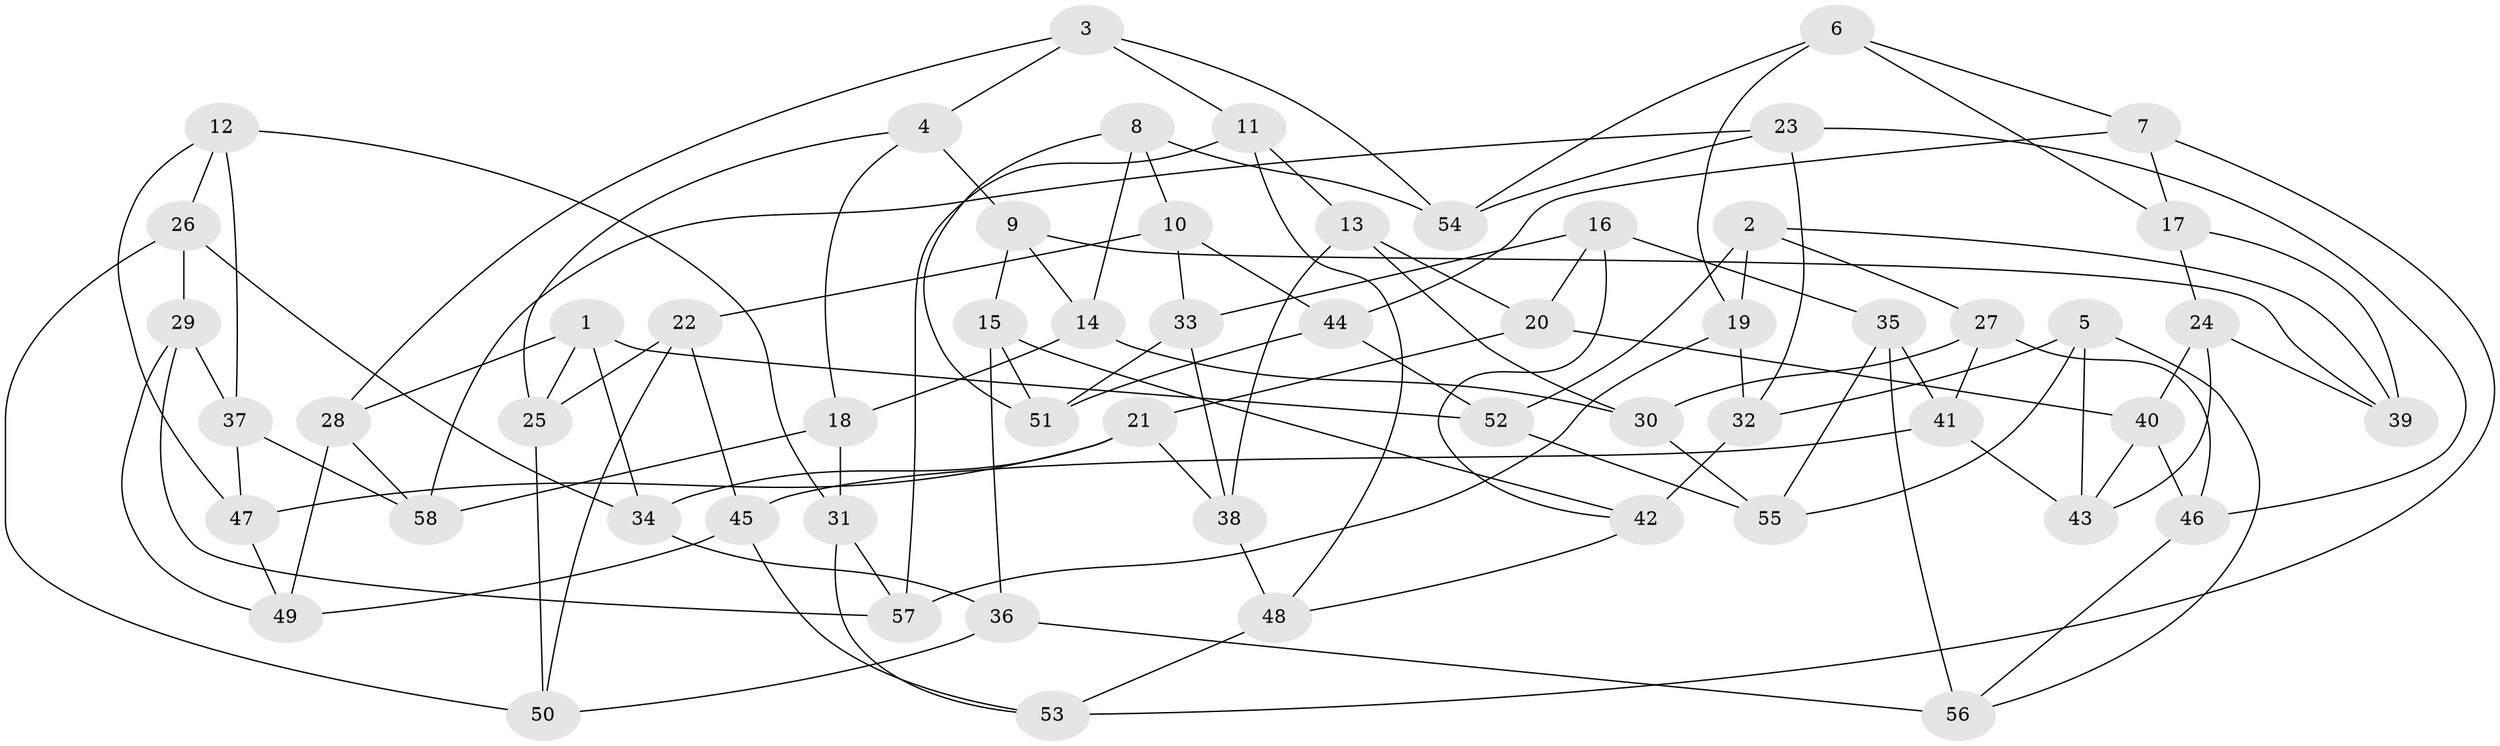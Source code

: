 // coarse degree distribution, {4: 0.3235294117647059, 6: 0.5, 3: 0.029411764705882353, 5: 0.14705882352941177}
// Generated by graph-tools (version 1.1) at 2025/42/03/06/25 10:42:21]
// undirected, 58 vertices, 116 edges
graph export_dot {
graph [start="1"]
  node [color=gray90,style=filled];
  1;
  2;
  3;
  4;
  5;
  6;
  7;
  8;
  9;
  10;
  11;
  12;
  13;
  14;
  15;
  16;
  17;
  18;
  19;
  20;
  21;
  22;
  23;
  24;
  25;
  26;
  27;
  28;
  29;
  30;
  31;
  32;
  33;
  34;
  35;
  36;
  37;
  38;
  39;
  40;
  41;
  42;
  43;
  44;
  45;
  46;
  47;
  48;
  49;
  50;
  51;
  52;
  53;
  54;
  55;
  56;
  57;
  58;
  1 -- 52;
  1 -- 34;
  1 -- 25;
  1 -- 28;
  2 -- 19;
  2 -- 27;
  2 -- 52;
  2 -- 39;
  3 -- 4;
  3 -- 28;
  3 -- 54;
  3 -- 11;
  4 -- 18;
  4 -- 25;
  4 -- 9;
  5 -- 32;
  5 -- 56;
  5 -- 55;
  5 -- 43;
  6 -- 7;
  6 -- 17;
  6 -- 54;
  6 -- 19;
  7 -- 44;
  7 -- 53;
  7 -- 17;
  8 -- 54;
  8 -- 51;
  8 -- 14;
  8 -- 10;
  9 -- 39;
  9 -- 14;
  9 -- 15;
  10 -- 33;
  10 -- 44;
  10 -- 22;
  11 -- 13;
  11 -- 57;
  11 -- 48;
  12 -- 26;
  12 -- 47;
  12 -- 31;
  12 -- 37;
  13 -- 38;
  13 -- 20;
  13 -- 30;
  14 -- 18;
  14 -- 30;
  15 -- 51;
  15 -- 36;
  15 -- 42;
  16 -- 35;
  16 -- 20;
  16 -- 42;
  16 -- 33;
  17 -- 39;
  17 -- 24;
  18 -- 31;
  18 -- 58;
  19 -- 32;
  19 -- 57;
  20 -- 21;
  20 -- 40;
  21 -- 38;
  21 -- 47;
  21 -- 34;
  22 -- 25;
  22 -- 50;
  22 -- 45;
  23 -- 54;
  23 -- 46;
  23 -- 58;
  23 -- 32;
  24 -- 40;
  24 -- 39;
  24 -- 43;
  25 -- 50;
  26 -- 29;
  26 -- 34;
  26 -- 50;
  27 -- 41;
  27 -- 46;
  27 -- 30;
  28 -- 58;
  28 -- 49;
  29 -- 37;
  29 -- 49;
  29 -- 57;
  30 -- 55;
  31 -- 57;
  31 -- 53;
  32 -- 42;
  33 -- 51;
  33 -- 38;
  34 -- 36;
  35 -- 55;
  35 -- 56;
  35 -- 41;
  36 -- 56;
  36 -- 50;
  37 -- 58;
  37 -- 47;
  38 -- 48;
  40 -- 46;
  40 -- 43;
  41 -- 45;
  41 -- 43;
  42 -- 48;
  44 -- 51;
  44 -- 52;
  45 -- 49;
  45 -- 53;
  46 -- 56;
  47 -- 49;
  48 -- 53;
  52 -- 55;
}
